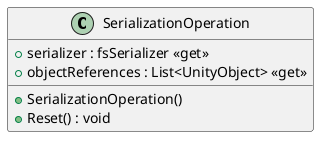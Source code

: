 @startuml
class SerializationOperation {
    + SerializationOperation()
    + serializer : fsSerializer <<get>>
    + objectReferences : List<UnityObject> <<get>>
    + Reset() : void
}
@enduml
